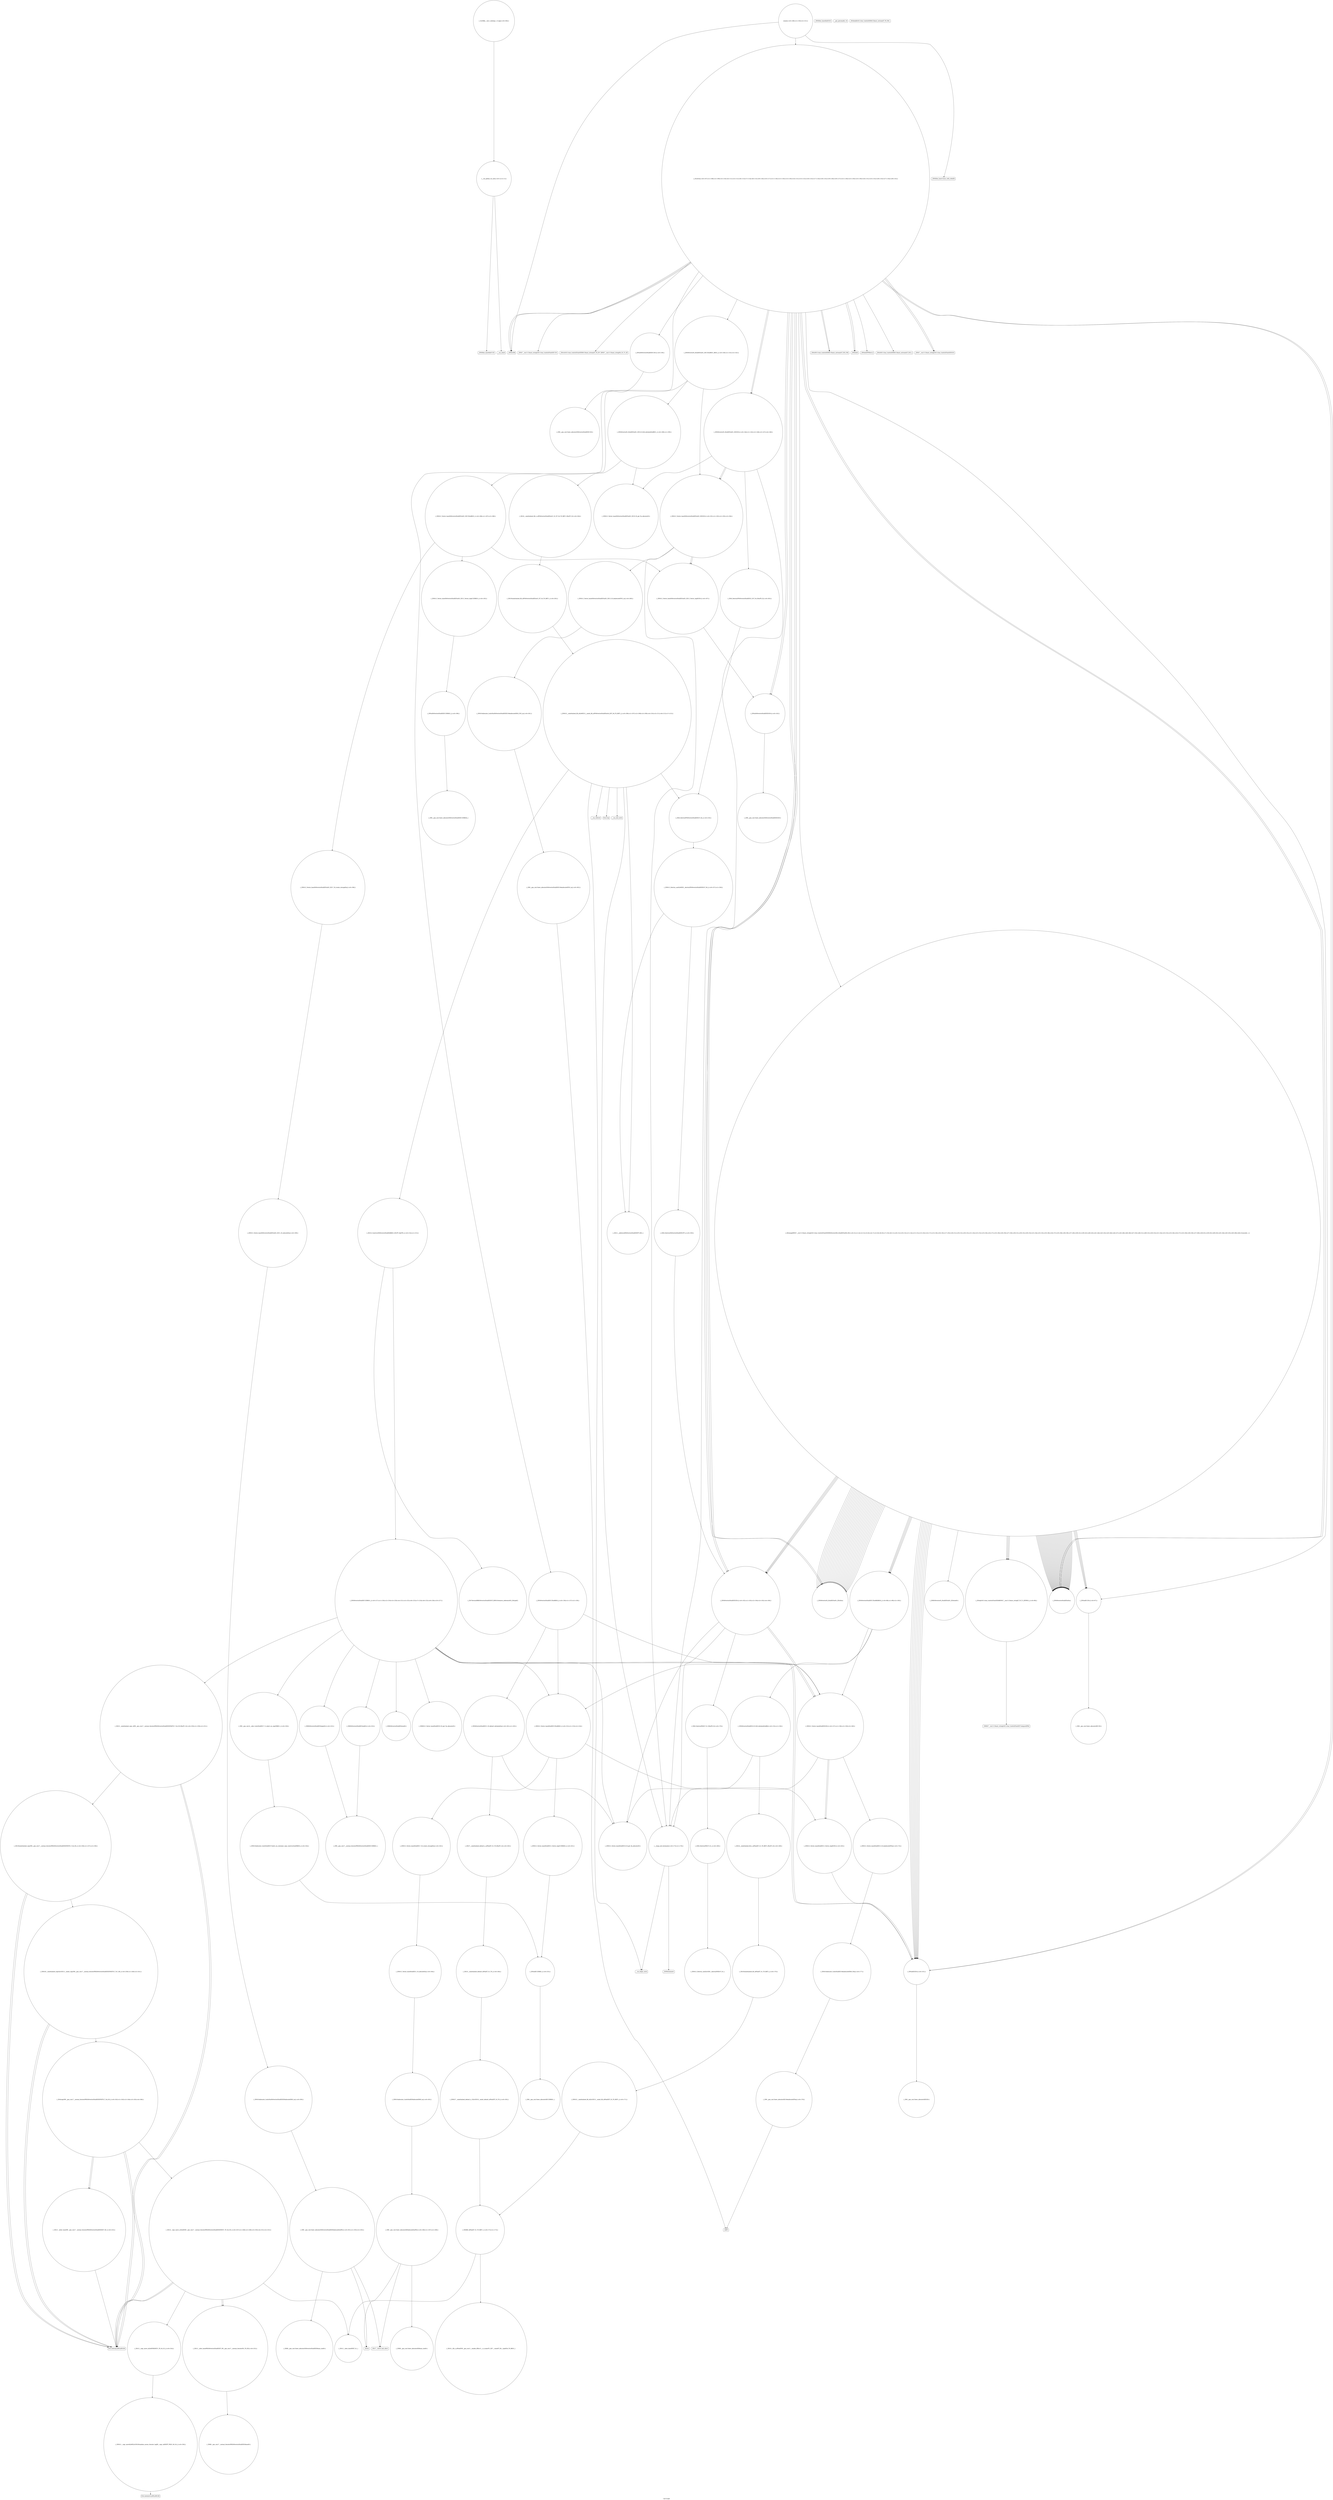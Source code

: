 digraph "Call Graph" {
	label="Call Graph";

	Node0x5597f34d0af0 [shape=record,shape=circle,label="{__cxx_global_var_init|{<s0>1|<s1>2}}"];
	Node0x5597f34d0af0:s0 -> Node0x5597f34d0b70[color=black];
	Node0x5597f34d0af0:s1 -> Node0x5597f377adf0[color=black];
	Node0x5597f377e990 [shape=record,shape=Mrecord,label="{__cxa_end_catch}"];
	Node0x5597f377aff0 [shape=record,shape=circle,label="{_ZNSaIiEC2Ev|{<s0>97}}"];
	Node0x5597f377aff0:s0 -> Node0x5597f377bc70[color=black];
	Node0x5597f377c4f0 [shape=record,shape=circle,label="{_ZSt22__uninitialized_copy_aIN9__gnu_cxx17__normal_iteratorIPKiSt6vectorIiSaIiEEEEPiiET0_T_SA_S9_RSaIT1_E|{<s0>229|<s1>230|<s2>231}}"];
	Node0x5597f377c4f0:s0 -> Node0x5597f377c7f0[color=black];
	Node0x5597f377c4f0:s1 -> Node0x5597f377c7f0[color=black];
	Node0x5597f377c4f0:s2 -> Node0x5597f377c770[color=black];
	Node0x5597f377b370 [shape=record,shape=circle,label="{_Z5solvei|{<s0>107|<s1>108|<s2>109|<s3>110|<s4>111|<s5>112|<s6>113|<s7>114|<s8>115|<s9>116|<s10>117|<s11>118|<s12>119|<s13>120|<s14>121|<s15>122|<s16>123|<s17>124|<s18>125|<s19>126|<s20>127|<s21>128|<s22>129|<s23>130|<s24>131|<s25>132|<s26>133|<s27>134|<s28>135}}"];
	Node0x5597f377b370:s0 -> Node0x5597f377b3f0[color=black];
	Node0x5597f377b370:s1 -> Node0x5597f377b4f0[color=black];
	Node0x5597f377b370:s2 -> Node0x5597f377b470[color=black];
	Node0x5597f377b370:s3 -> Node0x5597f377aff0[color=black];
	Node0x5597f377b370:s4 -> Node0x5597f377b570[color=black];
	Node0x5597f377b370:s5 -> Node0x5597f377b5f0[color=black];
	Node0x5597f377b370:s6 -> Node0x5597f377b670[color=black];
	Node0x5597f377b370:s7 -> Node0x5597f377b6f0[color=black];
	Node0x5597f377b370:s8 -> Node0x5597f377b2f0[color=black];
	Node0x5597f377b370:s9 -> Node0x5597f377b170[color=black];
	Node0x5597f377b370:s10 -> Node0x5597f377b1f0[color=black];
	Node0x5597f377b370:s11 -> Node0x5597f377b270[color=black];
	Node0x5597f377b370:s12 -> Node0x5597f377b4f0[color=black];
	Node0x5597f377b370:s13 -> Node0x5597f377b6f0[color=black];
	Node0x5597f377b370:s14 -> Node0x5597f377b2f0[color=black];
	Node0x5597f377b370:s15 -> Node0x5597f377b170[color=black];
	Node0x5597f377b370:s16 -> Node0x5597f377b9f0[color=black];
	Node0x5597f377b370:s17 -> Node0x5597f377ae70[color=black];
	Node0x5597f377b370:s18 -> Node0x5597f377b770[color=black];
	Node0x5597f377b370:s19 -> Node0x5597f377b7f0[color=black];
	Node0x5597f377b370:s20 -> Node0x5597f377b770[color=black];
	Node0x5597f377b370:s21 -> Node0x5597f377b870[color=black];
	Node0x5597f377b370:s22 -> Node0x5597f377b1f0[color=black];
	Node0x5597f377b370:s23 -> Node0x5597f377b270[color=black];
	Node0x5597f377b370:s24 -> Node0x5597f377b7f0[color=black];
	Node0x5597f377b370:s25 -> Node0x5597f377b970[color=black];
	Node0x5597f377b370:s26 -> Node0x5597f377b9f0[color=black];
	Node0x5597f377b370:s27 -> Node0x5597f377ba70[color=black];
	Node0x5597f377b370:s28 -> Node0x5597f377ba70[color=black];
	Node0x5597f377c870 [shape=record,shape=circle,label="{_ZNSt20__uninitialized_copyILb1EE13__uninit_copyIN9__gnu_cxx17__normal_iteratorIPKiSt6vectorIiSaIiEEEEPiEET0_T_SC_SB_|{<s0>239|<s1>240|<s2>241}}"];
	Node0x5597f377c870:s0 -> Node0x5597f377c7f0[color=black];
	Node0x5597f377c870:s1 -> Node0x5597f377c7f0[color=black];
	Node0x5597f377c870:s2 -> Node0x5597f377c8f0[color=black];
	Node0x5597f377b6f0 [shape=record,shape=circle,label="{_ZNSaISt6vectorIiSaIiEEED2Ev|{<s0>143}}"];
	Node0x5597f377b6f0:s0 -> Node0x5597f377df10[color=black];
	Node0x5597f377cbf0 [shape=record,shape=Mrecord,label="{llvm.memmove.p0i8.p0i8.i64}"];
	Node0x5597f377ba70 [shape=record,shape=Mrecord,label="{_ZNSt7__cxx1112basic_stringIcSt11char_traitsIcESaIcEED1Ev}"];
	Node0x5597f377cf70 [shape=record,shape=circle,label="{_ZN9__gnu_cxx13new_allocatorISt6vectorIiSaIiEEE10deallocateEPS3_m|{<s0>262}}"];
	Node0x5597f377cf70:s0 -> Node0x5597f377da90[color=black];
	Node0x5597f377bdf0 [shape=record,shape=circle,label="{_ZNSt6vectorIiSaIiEE18_M_fill_initializeEmRKi|{<s0>155|<s1>156}}"];
	Node0x5597f377bdf0:s0 -> Node0x5597f377d490[color=black];
	Node0x5597f377bdf0:s1 -> Node0x5597f377c3f0[color=black];
	Node0x5597f377c170 [shape=record,shape=circle,label="{_ZNSt16allocator_traitsISaIiEE8allocateERS0_m|{<s0>165}}"];
	Node0x5597f377c170:s0 -> Node0x5597f377c1f0[color=black];
	Node0x5597f377d510 [shape=record,shape=circle,label="{_ZSt20uninitialized_fill_nIPimiET_S1_T0_RKT1_|{<s0>170}}"];
	Node0x5597f377d510:s0 -> Node0x5597f377d590[color=black];
	Node0x5597f377d890 [shape=record,shape=Mrecord,label="{__cxa_begin_catch}"];
	Node0x5597f377dc10 [shape=record,shape=circle,label="{_ZNSt12_Destroy_auxILb1EE9__destroyIPiEEvT_S3_}"];
	Node0x5597f377df90 [shape=record,shape=circle,label="{_ZNSt12_Vector_baseISt6vectorIiSaIiEESaIS2_EEC2EmRKS3_|{<s0>186|<s1>187|<s2>188}}"];
	Node0x5597f377df90:s0 -> Node0x5597f377e110[color=black];
	Node0x5597f377df90:s1 -> Node0x5597f377e190[color=black];
	Node0x5597f377df90:s2 -> Node0x5597f377e210[color=black];
	Node0x5597f377e310 [shape=record,shape=circle,label="{_ZN9__gnu_cxx13new_allocatorISt6vectorIiSaIiEEEC2ERKS4_}"];
	Node0x5597f377e690 [shape=record,shape=circle,label="{_ZSt20uninitialized_fill_nIPSt6vectorIiSaIiEEmS2_ET_S4_T0_RKT1_|{<s0>205}}"];
	Node0x5597f377e690:s0 -> Node0x5597f377e710[color=black];
	Node0x5597f34d0b70 [shape=record,shape=Mrecord,label="{_ZNSt8ios_base4InitC1Ev}"];
	Node0x5597f377ea10 [shape=record,shape=Mrecord,label="{llvm.trap}"];
	Node0x5597f377b070 [shape=record,shape=circle,label="{_ZNSt6vectorIiSaIiEEC2EmRKiRKS0_|{<s0>98|<s1>99|<s2>100}}"];
	Node0x5597f377b070:s0 -> Node0x5597f377bd70[color=black];
	Node0x5597f377b070:s1 -> Node0x5597f377bdf0[color=black];
	Node0x5597f377b070:s2 -> Node0x5597f377be70[color=black];
	Node0x5597f377c570 [shape=record,shape=circle,label="{_ZNKSt6vectorIiSaIiEE5beginEv|{<s0>232}}"];
	Node0x5597f377c570:s0 -> Node0x5597f377ccf0[color=black];
	Node0x5597f377b3f0 [shape=record,shape=Mrecord,label="{_ZNSt7__cxx1112basic_stringIcSt11char_traitsIcESaIcEEC1Ev}"];
	Node0x5597f377c8f0 [shape=record,shape=circle,label="{_ZSt4copyIN9__gnu_cxx17__normal_iteratorIPKiSt6vectorIiSaIiEEEEPiET0_T_SA_S9_|{<s0>242|<s1>243|<s2>244|<s3>245|<s4>246}}"];
	Node0x5597f377c8f0:s0 -> Node0x5597f377c7f0[color=black];
	Node0x5597f377c8f0:s1 -> Node0x5597f377c9f0[color=black];
	Node0x5597f377c8f0:s2 -> Node0x5597f377c7f0[color=black];
	Node0x5597f377c8f0:s3 -> Node0x5597f377c9f0[color=black];
	Node0x5597f377c8f0:s4 -> Node0x5597f377c970[color=black];
	Node0x5597f377b770 [shape=record,shape=Mrecord,label="{_ZStlsISt11char_traitsIcEERSt13basic_ostreamIcT_ES5_PKc}"];
	Node0x5597f377cc70 [shape=record,shape=circle,label="{_ZNK9__gnu_cxx17__normal_iteratorIPKiSt6vectorIiSaIiEEE4baseEv}"];
	Node0x5597f377baf0 [shape=record,shape=circle,label="{main|{<s0>149|<s1>150|<s2>151}}"];
	Node0x5597f377baf0:s0 -> Node0x5597f377bb70[color=black];
	Node0x5597f377baf0:s1 -> Node0x5597f377b4f0[color=black];
	Node0x5597f377baf0:s2 -> Node0x5597f377b370[color=black];
	Node0x5597f377cff0 [shape=record,shape=circle,label="{_ZSt8_DestroyIPSt6vectorIiSaIiEES2_EvT_S4_RSaIT0_E|{<s0>263}}"];
	Node0x5597f377cff0:s0 -> Node0x5597f377e890[color=black];
	Node0x5597f377be70 [shape=record,shape=circle,label="{_ZNSt12_Vector_baseIiSaIiEED2Ev|{<s0>157|<s1>158|<s2>159|<s3>160}}"];
	Node0x5597f377be70:s0 -> Node0x5597f377d790[color=black];
	Node0x5597f377be70:s1 -> Node0x5597f377bff0[color=black];
	Node0x5597f377be70:s2 -> Node0x5597f377bff0[color=black];
	Node0x5597f377be70:s3 -> Node0x5597f377d810[color=black];
	Node0x5597f377c1f0 [shape=record,shape=circle,label="{_ZN9__gnu_cxx13new_allocatorIiE8allocateEmPKv|{<s0>166|<s1>167|<s2>168}}"];
	Node0x5597f377c1f0:s0 -> Node0x5597f377c270[color=black];
	Node0x5597f377c1f0:s1 -> Node0x5597f377c2f0[color=black];
	Node0x5597f377c1f0:s2 -> Node0x5597f377c370[color=black];
	Node0x5597f377d590 [shape=record,shape=circle,label="{_ZNSt22__uninitialized_fill_nILb1EE15__uninit_fill_nIPimiEET_S3_T0_RKT1_|{<s0>171}}"];
	Node0x5597f377d590:s0 -> Node0x5597f377d610[color=black];
	Node0x5597f377d910 [shape=record,shape=Mrecord,label="{_ZSt9terminatev}"];
	Node0x5597f377dc90 [shape=record,shape=circle,label="{_ZNSt6vectorIiSaIiEE21_M_default_initializeEm|{<s0>181|<s1>182}}"];
	Node0x5597f377dc90:s0 -> Node0x5597f377d490[color=black];
	Node0x5597f377dc90:s1 -> Node0x5597f377dd10[color=black];
	Node0x5597f377e010 [shape=record,shape=circle,label="{_ZNSt6vectorIS_IiSaIiEESaIS1_EE18_M_fill_initializeEmRKS1_|{<s0>189|<s1>190}}"];
	Node0x5597f377e010:s0 -> Node0x5597f377e610[color=black];
	Node0x5597f377e010:s1 -> Node0x5597f377e590[color=black];
	Node0x5597f377e390 [shape=record,shape=circle,label="{_ZNSt12_Vector_baseISt6vectorIiSaIiEESaIS2_EE11_M_allocateEm|{<s0>199}}"];
	Node0x5597f377e390:s0 -> Node0x5597f377e410[color=black];
	Node0x5597f377e710 [shape=record,shape=circle,label="{_ZNSt22__uninitialized_fill_nILb0EE15__uninit_fill_nIPSt6vectorIiSaIiEEmS4_EET_S6_T0_RKT1_|{<s0>206|<s1>207|<s2>208|<s3>209|<s4>210|<s5>211|<s6>212|<s7>213}}"];
	Node0x5597f377e710:s0 -> Node0x5597f377e810[color=black];
	Node0x5597f377e710:s1 -> Node0x5597f377e790[color=black];
	Node0x5597f377e710:s2 -> Node0x5597f377d890[color=black];
	Node0x5597f377e710:s3 -> Node0x5597f377e890[color=black];
	Node0x5597f377e710:s4 -> Node0x5597f377e910[color=black];
	Node0x5597f377e710:s5 -> Node0x5597f377e990[color=black];
	Node0x5597f377e710:s6 -> Node0x5597f377ea10[color=black];
	Node0x5597f377e710:s7 -> Node0x5597f377d810[color=black];
	Node0x5597f377ad70 [shape=record,shape=Mrecord,label="{_ZNSt8ios_base4InitD1Ev}"];
	Node0x5597f377ea90 [shape=record,shape=circle,label="{_ZSt7forwardIRKSt6vectorIiSaIiEEEOT_RNSt16remove_referenceIS5_E4typeE}"];
	Node0x5597f377b0f0 [shape=record,shape=Mrecord,label="{__gxx_personality_v0}"];
	Node0x5597f377c5f0 [shape=record,shape=circle,label="{_ZNKSt6vectorIiSaIiEE3endEv|{<s0>233}}"];
	Node0x5597f377c5f0:s0 -> Node0x5597f377ccf0[color=black];
	Node0x5597f377b470 [shape=record,shape=Mrecord,label="{_ZStrsIcSt11char_traitsIcESaIcEERSt13basic_istreamIT_T0_ES7_RNSt7__cxx1112basic_stringIS4_S5_T1_EE}"];
	Node0x5597f377c970 [shape=record,shape=circle,label="{_ZSt14__copy_move_a2ILb0EN9__gnu_cxx17__normal_iteratorIPKiSt6vectorIiSaIiEEEEPiET1_T0_SA_S9_|{<s0>247|<s1>248|<s2>249|<s3>250|<s4>251|<s5>252}}"];
	Node0x5597f377c970:s0 -> Node0x5597f377c7f0[color=black];
	Node0x5597f377c970:s1 -> Node0x5597f377caf0[color=black];
	Node0x5597f377c970:s2 -> Node0x5597f377c7f0[color=black];
	Node0x5597f377c970:s3 -> Node0x5597f377caf0[color=black];
	Node0x5597f377c970:s4 -> Node0x5597f377d710[color=black];
	Node0x5597f377c970:s5 -> Node0x5597f377ca70[color=black];
	Node0x5597f377b7f0 [shape=record,shape=Mrecord,label="{_ZNSolsEi}"];
	Node0x5597f377ccf0 [shape=record,shape=circle,label="{_ZN9__gnu_cxx17__normal_iteratorIPKiSt6vectorIiSaIiEEEC2ERKS2_}"];
	Node0x5597f377bb70 [shape=record,shape=Mrecord,label="{_ZNSt8ios_base15sync_with_stdioEb}"];
	Node0x5597f377d070 [shape=record,shape=circle,label="{_GLOBAL__sub_I_zizhong_1_0.cpp|{<s0>264}}"];
	Node0x5597f377d070:s0 -> Node0x5597f34d0af0[color=black];
	Node0x5597f377bef0 [shape=record,shape=circle,label="{_ZNSt12_Vector_baseIiSaIiEE12_Vector_implC2ERKS0_|{<s0>161}}"];
	Node0x5597f377bef0:s0 -> Node0x5597f377c6f0[color=black];
	Node0x5597f377c270 [shape=record,shape=circle,label="{_ZNK9__gnu_cxx13new_allocatorIiE8max_sizeEv}"];
	Node0x5597f377d610 [shape=record,shape=circle,label="{_ZSt6fill_nIPimiET_S1_T0_RKT1_|{<s0>172|<s1>173}}"];
	Node0x5597f377d610:s0 -> Node0x5597f377d710[color=black];
	Node0x5597f377d610:s1 -> Node0x5597f377d690[color=black];
	Node0x5597f377d990 [shape=record,shape=circle,label="{_ZNSt16allocator_traitsISaIiEE10deallocateERS0_Pim|{<s0>177}}"];
	Node0x5597f377d990:s0 -> Node0x5597f377da10[color=black];
	Node0x5597f377dd10 [shape=record,shape=circle,label="{_ZSt27__uninitialized_default_n_aIPimiET_S1_T0_RSaIT1_E|{<s0>183}}"];
	Node0x5597f377dd10:s0 -> Node0x5597f377dd90[color=black];
	Node0x5597f377e090 [shape=record,shape=circle,label="{_ZNSt12_Vector_baseISt6vectorIiSaIiEESaIS2_EED2Ev|{<s0>191|<s1>192|<s2>193|<s3>194}}"];
	Node0x5597f377e090:s0 -> Node0x5597f377ce70[color=black];
	Node0x5597f377e090:s1 -> Node0x5597f377e210[color=black];
	Node0x5597f377e090:s2 -> Node0x5597f377e210[color=black];
	Node0x5597f377e090:s3 -> Node0x5597f377d810[color=black];
	Node0x5597f377e410 [shape=record,shape=circle,label="{_ZNSt16allocator_traitsISaISt6vectorIiSaIiEEEE8allocateERS3_m|{<s0>200}}"];
	Node0x5597f377e410:s0 -> Node0x5597f377e490[color=black];
	Node0x5597f377e790 [shape=record,shape=circle,label="{_ZSt10_ConstructISt6vectorIiSaIiEEJRKS2_EEvPT_DpOT0_|{<s0>214|<s1>215}}"];
	Node0x5597f377e790:s0 -> Node0x5597f377ea90[color=black];
	Node0x5597f377e790:s1 -> Node0x5597f377eb10[color=black];
	Node0x5597f377adf0 [shape=record,shape=Mrecord,label="{__cxa_atexit}"];
	Node0x5597f377eb10 [shape=record,shape=circle,label="{_ZNSt6vectorIiSaIiEEC2ERKS1_|{<s0>217|<s1>218|<s2>219|<s3>220|<s4>221|<s5>222|<s6>223|<s7>224|<s8>225|<s9>226|<s10>227}}"];
	Node0x5597f377eb10:s0 -> Node0x5597f377eb90[color=black];
	Node0x5597f377eb10:s1 -> Node0x5597f377c470[color=black];
	Node0x5597f377eb10:s2 -> Node0x5597f377ec10[color=black];
	Node0x5597f377eb10:s3 -> Node0x5597f377bd70[color=black];
	Node0x5597f377eb10:s4 -> Node0x5597f377b170[color=black];
	Node0x5597f377eb10:s5 -> Node0x5597f377c570[color=black];
	Node0x5597f377eb10:s6 -> Node0x5597f377c5f0[color=black];
	Node0x5597f377eb10:s7 -> Node0x5597f377d490[color=black];
	Node0x5597f377eb10:s8 -> Node0x5597f377c4f0[color=black];
	Node0x5597f377eb10:s9 -> Node0x5597f377b170[color=black];
	Node0x5597f377eb10:s10 -> Node0x5597f377be70[color=black];
	Node0x5597f377b170 [shape=record,shape=circle,label="{_ZNSaIiED2Ev|{<s0>101}}"];
	Node0x5597f377b170:s0 -> Node0x5597f377bcf0[color=black];
	Node0x5597f377c670 [shape=record,shape=circle,label="{_ZNSt16allocator_traitsISaIiEE37select_on_container_copy_constructionERKS0_|{<s0>234}}"];
	Node0x5597f377c670:s0 -> Node0x5597f377c6f0[color=black];
	Node0x5597f377b4f0 [shape=record,shape=Mrecord,label="{_ZNSirsERi}"];
	Node0x5597f377c9f0 [shape=record,shape=circle,label="{_ZSt12__miter_baseIN9__gnu_cxx17__normal_iteratorIPKiSt6vectorIiSaIiEEEEET_S8_|{<s0>253}}"];
	Node0x5597f377c9f0:s0 -> Node0x5597f377c7f0[color=black];
	Node0x5597f377b870 [shape=record,shape=Mrecord,label="{_ZNSolsEPFRSoS_E}"];
	Node0x5597f377cd70 [shape=record,shape=circle,label="{_ZNSt12_Destroy_auxILb0EE9__destroyIPSt6vectorIiSaIiEEEEvT_S6_|{<s0>257|<s1>258}}"];
	Node0x5597f377cd70:s0 -> Node0x5597f377e810[color=black];
	Node0x5597f377cd70:s1 -> Node0x5597f377cdf0[color=black];
	Node0x5597f377bbf0 [shape=record,shape=Mrecord,label="{_ZNKSt7__cxx1112basic_stringIcSt11char_traitsIcESaIcEE7compareEPKc}"];
	Node0x5597f377bf70 [shape=record,shape=circle,label="{_ZNSt12_Vector_baseIiSaIiEE17_M_create_storageEm|{<s0>162}}"];
	Node0x5597f377bf70:s0 -> Node0x5597f377c0f0[color=black];
	Node0x5597f377c2f0 [shape=record,shape=Mrecord,label="{_ZSt17__throw_bad_allocv}"];
	Node0x5597f377d690 [shape=record,shape=circle,label="{_ZSt10__fill_n_aIPimiEN9__gnu_cxx11__enable_ifIXsr11__is_scalarIT1_EE7__valueET_E6__typeES4_T0_RKS3_}"];
	Node0x5597f377da10 [shape=record,shape=circle,label="{_ZN9__gnu_cxx13new_allocatorIiE10deallocateEPim|{<s0>178}}"];
	Node0x5597f377da10:s0 -> Node0x5597f377da90[color=black];
	Node0x5597f377dd90 [shape=record,shape=circle,label="{_ZSt25__uninitialized_default_nIPimET_S1_T0_|{<s0>184}}"];
	Node0x5597f377dd90:s0 -> Node0x5597f377de10[color=black];
	Node0x5597f377e110 [shape=record,shape=circle,label="{_ZNSt12_Vector_baseISt6vectorIiSaIiEESaIS2_EE12_Vector_implC2ERKS3_|{<s0>195}}"];
	Node0x5597f377e110:s0 -> Node0x5597f377e290[color=black];
	Node0x5597f377e490 [shape=record,shape=circle,label="{_ZN9__gnu_cxx13new_allocatorISt6vectorIiSaIiEEE8allocateEmPKv|{<s0>201|<s1>202|<s2>203}}"];
	Node0x5597f377e490:s0 -> Node0x5597f377e510[color=black];
	Node0x5597f377e490:s1 -> Node0x5597f377c2f0[color=black];
	Node0x5597f377e490:s2 -> Node0x5597f377c370[color=black];
	Node0x5597f377e810 [shape=record,shape=circle,label="{_ZSt11__addressofISt6vectorIiSaIiEEEPT_RS3_}"];
	Node0x5597f377ae70 [shape=record,shape=circle,label="{_Z6changeRNSt7__cxx1112basic_stringIcSt11char_traitsIcESaIcEEERSt6vectorIS6_IiSaIiEESaIS8_EE|{<s0>3|<s1>4|<s2>5|<s3>6|<s4>7|<s5>8|<s6>9|<s7>10|<s8>11|<s9>12|<s10>13|<s11>14|<s12>15|<s13>16|<s14>17|<s15>18|<s16>19|<s17>20|<s18>21|<s19>22|<s20>23|<s21>24|<s22>25|<s23>26|<s24>27|<s25>28|<s26>29|<s27>30|<s28>31|<s29>32|<s30>33|<s31>34|<s32>35|<s33>36|<s34>37|<s35>38|<s36>39|<s37>40|<s38>41|<s39>42|<s40>43|<s41>44|<s42>45|<s43>46|<s44>47|<s45>48|<s46>49|<s47>50|<s48>51|<s49>52|<s50>53|<s51>54|<s52>55|<s53>56|<s54>57|<s55>58|<s56>59|<s57>60|<s58>61|<s59>62|<s60>63|<s61>64|<s62>65|<s63>66|<s64>truncated...}}"];
	Node0x5597f377ae70:s0 -> Node0x5597f377aef0[color=black];
	Node0x5597f377ae70:s1 -> Node0x5597f377af70[color=black];
	Node0x5597f377ae70:s2 -> Node0x5597f377aff0[color=black];
	Node0x5597f377ae70:s3 -> Node0x5597f377b070[color=black];
	Node0x5597f377ae70:s4 -> Node0x5597f377b170[color=black];
	Node0x5597f377ae70:s5 -> Node0x5597f377b1f0[color=black];
	Node0x5597f377ae70:s6 -> Node0x5597f377b270[color=black];
	Node0x5597f377ae70:s7 -> Node0x5597f377b170[color=black];
	Node0x5597f377ae70:s8 -> Node0x5597f377b1f0[color=black];
	Node0x5597f377ae70:s9 -> Node0x5597f377b270[color=black];
	Node0x5597f377ae70:s10 -> Node0x5597f377b1f0[color=black];
	Node0x5597f377ae70:s11 -> Node0x5597f377b270[color=black];
	Node0x5597f377ae70:s12 -> Node0x5597f377b1f0[color=black];
	Node0x5597f377ae70:s13 -> Node0x5597f377b270[color=black];
	Node0x5597f377ae70:s14 -> Node0x5597f377b1f0[color=black];
	Node0x5597f377ae70:s15 -> Node0x5597f377b270[color=black];
	Node0x5597f377ae70:s16 -> Node0x5597f377b270[color=black];
	Node0x5597f377ae70:s17 -> Node0x5597f377b1f0[color=black];
	Node0x5597f377ae70:s18 -> Node0x5597f377b270[color=black];
	Node0x5597f377ae70:s19 -> Node0x5597f377b270[color=black];
	Node0x5597f377ae70:s20 -> Node0x5597f377b270[color=black];
	Node0x5597f377ae70:s21 -> Node0x5597f377b1f0[color=black];
	Node0x5597f377ae70:s22 -> Node0x5597f377b270[color=black];
	Node0x5597f377ae70:s23 -> Node0x5597f377b2f0[color=black];
	Node0x5597f377ae70:s24 -> Node0x5597f377af70[color=black];
	Node0x5597f377ae70:s25 -> Node0x5597f377aff0[color=black];
	Node0x5597f377ae70:s26 -> Node0x5597f377b070[color=black];
	Node0x5597f377ae70:s27 -> Node0x5597f377b170[color=black];
	Node0x5597f377ae70:s28 -> Node0x5597f377b1f0[color=black];
	Node0x5597f377ae70:s29 -> Node0x5597f377b270[color=black];
	Node0x5597f377ae70:s30 -> Node0x5597f377b170[color=black];
	Node0x5597f377ae70:s31 -> Node0x5597f377b1f0[color=black];
	Node0x5597f377ae70:s32 -> Node0x5597f377b270[color=black];
	Node0x5597f377ae70:s33 -> Node0x5597f377b1f0[color=black];
	Node0x5597f377ae70:s34 -> Node0x5597f377b270[color=black];
	Node0x5597f377ae70:s35 -> Node0x5597f377b1f0[color=black];
	Node0x5597f377ae70:s36 -> Node0x5597f377b270[color=black];
	Node0x5597f377ae70:s37 -> Node0x5597f377b1f0[color=black];
	Node0x5597f377ae70:s38 -> Node0x5597f377b270[color=black];
	Node0x5597f377ae70:s39 -> Node0x5597f377b270[color=black];
	Node0x5597f377ae70:s40 -> Node0x5597f377b1f0[color=black];
	Node0x5597f377ae70:s41 -> Node0x5597f377b270[color=black];
	Node0x5597f377ae70:s42 -> Node0x5597f377b270[color=black];
	Node0x5597f377ae70:s43 -> Node0x5597f377b270[color=black];
	Node0x5597f377ae70:s44 -> Node0x5597f377b1f0[color=black];
	Node0x5597f377ae70:s45 -> Node0x5597f377b270[color=black];
	Node0x5597f377ae70:s46 -> Node0x5597f377b2f0[color=black];
	Node0x5597f377ae70:s47 -> Node0x5597f377af70[color=black];
	Node0x5597f377ae70:s48 -> Node0x5597f377aff0[color=black];
	Node0x5597f377ae70:s49 -> Node0x5597f377b070[color=black];
	Node0x5597f377ae70:s50 -> Node0x5597f377b170[color=black];
	Node0x5597f377ae70:s51 -> Node0x5597f377b1f0[color=black];
	Node0x5597f377ae70:s52 -> Node0x5597f377b270[color=black];
	Node0x5597f377ae70:s53 -> Node0x5597f377b170[color=black];
	Node0x5597f377ae70:s54 -> Node0x5597f377b1f0[color=black];
	Node0x5597f377ae70:s55 -> Node0x5597f377b270[color=black];
	Node0x5597f377ae70:s56 -> Node0x5597f377b1f0[color=black];
	Node0x5597f377ae70:s57 -> Node0x5597f377b270[color=black];
	Node0x5597f377ae70:s58 -> Node0x5597f377b1f0[color=black];
	Node0x5597f377ae70:s59 -> Node0x5597f377b270[color=black];
	Node0x5597f377ae70:s60 -> Node0x5597f377b1f0[color=black];
	Node0x5597f377ae70:s61 -> Node0x5597f377b270[color=black];
	Node0x5597f377ae70:s62 -> Node0x5597f377b270[color=black];
	Node0x5597f377ae70:s63 -> Node0x5597f377b1f0[color=black];
	Node0x5597f377ae70:s64 -> Node0x5597f377b270[color=black];
	Node0x5597f377ae70:s64 -> Node0x5597f377b270[color=black];
	Node0x5597f377ae70:s64 -> Node0x5597f377b270[color=black];
	Node0x5597f377ae70:s64 -> Node0x5597f377b1f0[color=black];
	Node0x5597f377ae70:s64 -> Node0x5597f377b270[color=black];
	Node0x5597f377ae70:s64 -> Node0x5597f377b2f0[color=black];
	Node0x5597f377ae70:s64 -> Node0x5597f377af70[color=black];
	Node0x5597f377ae70:s64 -> Node0x5597f377aff0[color=black];
	Node0x5597f377ae70:s64 -> Node0x5597f377b070[color=black];
	Node0x5597f377ae70:s64 -> Node0x5597f377b170[color=black];
	Node0x5597f377ae70:s64 -> Node0x5597f377b1f0[color=black];
	Node0x5597f377ae70:s64 -> Node0x5597f377b270[color=black];
	Node0x5597f377ae70:s64 -> Node0x5597f377b170[color=black];
	Node0x5597f377ae70:s64 -> Node0x5597f377b1f0[color=black];
	Node0x5597f377ae70:s64 -> Node0x5597f377b270[color=black];
	Node0x5597f377ae70:s64 -> Node0x5597f377b1f0[color=black];
	Node0x5597f377ae70:s64 -> Node0x5597f377b270[color=black];
	Node0x5597f377ae70:s64 -> Node0x5597f377b1f0[color=black];
	Node0x5597f377ae70:s64 -> Node0x5597f377b270[color=black];
	Node0x5597f377ae70:s64 -> Node0x5597f377b1f0[color=black];
	Node0x5597f377ae70:s64 -> Node0x5597f377b270[color=black];
	Node0x5597f377ae70:s64 -> Node0x5597f377b270[color=black];
	Node0x5597f377ae70:s64 -> Node0x5597f377b1f0[color=black];
	Node0x5597f377ae70:s64 -> Node0x5597f377b270[color=black];
	Node0x5597f377ae70:s64 -> Node0x5597f377b270[color=black];
	Node0x5597f377ae70:s64 -> Node0x5597f377b270[color=black];
	Node0x5597f377ae70:s64 -> Node0x5597f377b1f0[color=black];
	Node0x5597f377ae70:s64 -> Node0x5597f377b270[color=black];
	Node0x5597f377ae70:s64 -> Node0x5597f377b2f0[color=black];
	Node0x5597f377eb90 [shape=record,shape=circle,label="{_ZNKSt6vectorIiSaIiEE4sizeEv}"];
	Node0x5597f377b1f0 [shape=record,shape=circle,label="{_ZNSt6vectorIS_IiSaIiEESaIS1_EEixEm}"];
	Node0x5597f377c6f0 [shape=record,shape=circle,label="{_ZNSaIiEC2ERKS_|{<s0>235}}"];
	Node0x5597f377c6f0:s0 -> Node0x5597f377c070[color=black];
	Node0x5597f377b570 [shape=record,shape=circle,label="{_ZNSt6vectorIiSaIiEEC2EmRKS0_|{<s0>136|<s1>137|<s2>138}}"];
	Node0x5597f377b570:s0 -> Node0x5597f377bd70[color=black];
	Node0x5597f377b570:s1 -> Node0x5597f377dc90[color=black];
	Node0x5597f377b570:s2 -> Node0x5597f377be70[color=black];
	Node0x5597f377ca70 [shape=record,shape=circle,label="{_ZSt13__copy_move_aILb0EPKiPiET1_T0_S4_S3_|{<s0>254}}"];
	Node0x5597f377ca70:s0 -> Node0x5597f377cb70[color=black];
	Node0x5597f377b8f0 [shape=record,shape=Mrecord,label="{_ZSt4endlIcSt11char_traitsIcEERSt13basic_ostreamIT_T0_ES6_}"];
	Node0x5597f377cdf0 [shape=record,shape=circle,label="{_ZSt8_DestroyISt6vectorIiSaIiEEEvPT_|{<s0>259}}"];
	Node0x5597f377cdf0:s0 -> Node0x5597f377b2f0[color=black];
	Node0x5597f377bc70 [shape=record,shape=circle,label="{_ZN9__gnu_cxx13new_allocatorIiEC2Ev}"];
	Node0x5597f377bff0 [shape=record,shape=circle,label="{_ZNSt12_Vector_baseIiSaIiEE12_Vector_implD2Ev|{<s0>163}}"];
	Node0x5597f377bff0:s0 -> Node0x5597f377b170[color=black];
	Node0x5597f377c370 [shape=record,shape=Mrecord,label="{_Znwm}"];
	Node0x5597f377d710 [shape=record,shape=circle,label="{_ZSt12__niter_baseIPiET_S1_}"];
	Node0x5597f377da90 [shape=record,shape=Mrecord,label="{_ZdlPv}"];
	Node0x5597f377de10 [shape=record,shape=circle,label="{_ZNSt27__uninitialized_default_n_1ILb1EE18__uninit_default_nIPimEET_S3_T0_|{<s0>185}}"];
	Node0x5597f377de10:s0 -> Node0x5597f377d610[color=black];
	Node0x5597f377e190 [shape=record,shape=circle,label="{_ZNSt12_Vector_baseISt6vectorIiSaIiEESaIS2_EE17_M_create_storageEm|{<s0>196}}"];
	Node0x5597f377e190:s0 -> Node0x5597f377e390[color=black];
	Node0x5597f377e510 [shape=record,shape=circle,label="{_ZNK9__gnu_cxx13new_allocatorISt6vectorIiSaIiEEE8max_sizeEv}"];
	Node0x5597f377e890 [shape=record,shape=circle,label="{_ZSt8_DestroyIPSt6vectorIiSaIiEEEvT_S4_|{<s0>216}}"];
	Node0x5597f377e890:s0 -> Node0x5597f377cd70[color=black];
	Node0x5597f377aef0 [shape=record,shape=circle,label="{_ZNKSt6vectorIS_IiSaIiEESaIS1_EE4sizeEv}"];
	Node0x5597f377ec10 [shape=record,shape=circle,label="{_ZN9__gnu_cxx14__alloc_traitsISaIiEE17_S_select_on_copyERKS1_|{<s0>228}}"];
	Node0x5597f377ec10:s0 -> Node0x5597f377c670[color=black];
	Node0x5597f377b270 [shape=record,shape=circle,label="{_ZNSt6vectorIiSaIiEEixEm}"];
	Node0x5597f377c770 [shape=record,shape=circle,label="{_ZSt18uninitialized_copyIN9__gnu_cxx17__normal_iteratorIPKiSt6vectorIiSaIiEEEEPiET0_T_SA_S9_|{<s0>236|<s1>237|<s2>238}}"];
	Node0x5597f377c770:s0 -> Node0x5597f377c7f0[color=black];
	Node0x5597f377c770:s1 -> Node0x5597f377c7f0[color=black];
	Node0x5597f377c770:s2 -> Node0x5597f377c870[color=black];
	Node0x5597f377b5f0 [shape=record,shape=circle,label="{_ZNSaISt6vectorIiSaIiEEEC2Ev|{<s0>139}}"];
	Node0x5597f377b5f0:s0 -> Node0x5597f377de90[color=black];
	Node0x5597f377caf0 [shape=record,shape=circle,label="{_ZSt12__niter_baseIPKiSt6vectorIiSaIiEEET_N9__gnu_cxx17__normal_iteratorIS5_T0_EE|{<s0>255}}"];
	Node0x5597f377caf0:s0 -> Node0x5597f377cc70[color=black];
	Node0x5597f377b970 [shape=record,shape=Mrecord,label="{_ZStlsISt11char_traitsIcEERSt13basic_ostreamIcT_ES5_c}"];
	Node0x5597f377ce70 [shape=record,shape=circle,label="{_ZNSt12_Vector_baseISt6vectorIiSaIiEESaIS2_EE13_M_deallocateEPS2_m|{<s0>260}}"];
	Node0x5597f377ce70:s0 -> Node0x5597f377cef0[color=black];
	Node0x5597f377bcf0 [shape=record,shape=circle,label="{_ZN9__gnu_cxx13new_allocatorIiED2Ev}"];
	Node0x5597f377c070 [shape=record,shape=circle,label="{_ZN9__gnu_cxx13new_allocatorIiEC2ERKS1_}"];
	Node0x5597f377c3f0 [shape=record,shape=circle,label="{_ZSt24__uninitialized_fill_n_aIPimiiET_S1_T0_RKT1_RSaIT2_E|{<s0>169}}"];
	Node0x5597f377c3f0:s0 -> Node0x5597f377d510[color=black];
	Node0x5597f377d790 [shape=record,shape=circle,label="{_ZNSt12_Vector_baseIiSaIiEE13_M_deallocateEPim|{<s0>174}}"];
	Node0x5597f377d790:s0 -> Node0x5597f377d990[color=black];
	Node0x5597f377db10 [shape=record,shape=circle,label="{_ZSt8_DestroyIPiiEvT_S1_RSaIT0_E|{<s0>179}}"];
	Node0x5597f377db10:s0 -> Node0x5597f377db90[color=black];
	Node0x5597f377de90 [shape=record,shape=circle,label="{_ZN9__gnu_cxx13new_allocatorISt6vectorIiSaIiEEEC2Ev}"];
	Node0x5597f377e210 [shape=record,shape=circle,label="{_ZNSt12_Vector_baseISt6vectorIiSaIiEESaIS2_EE12_Vector_implD2Ev|{<s0>197}}"];
	Node0x5597f377e210:s0 -> Node0x5597f377b6f0[color=black];
	Node0x5597f377e590 [shape=record,shape=circle,label="{_ZSt24__uninitialized_fill_n_aIPSt6vectorIiSaIiEEmS2_S2_ET_S4_T0_RKT1_RSaIT2_E|{<s0>204}}"];
	Node0x5597f377e590:s0 -> Node0x5597f377e690[color=black];
	Node0x5597f377e910 [shape=record,shape=Mrecord,label="{__cxa_rethrow}"];
	Node0x5597f377af70 [shape=record,shape=circle,label="{_ZSteqIcSt11char_traitsIcESaIcEEbRKNSt7__cxx1112basic_stringIT_T0_T1_EEPKS5_|{<s0>96}}"];
	Node0x5597f377af70:s0 -> Node0x5597f377bbf0[color=black];
	Node0x5597f377c470 [shape=record,shape=circle,label="{_ZNKSt12_Vector_baseIiSaIiEE19_M_get_Tp_allocatorEv}"];
	Node0x5597f377b2f0 [shape=record,shape=circle,label="{_ZNSt6vectorIiSaIiEED2Ev|{<s0>102|<s1>103|<s2>104|<s3>105|<s4>106}}"];
	Node0x5597f377b2f0:s0 -> Node0x5597f377d490[color=black];
	Node0x5597f377b2f0:s1 -> Node0x5597f377db10[color=black];
	Node0x5597f377b2f0:s2 -> Node0x5597f377be70[color=black];
	Node0x5597f377b2f0:s3 -> Node0x5597f377be70[color=black];
	Node0x5597f377b2f0:s4 -> Node0x5597f377d810[color=black];
	Node0x5597f377c7f0 [shape=record,shape=Mrecord,label="{llvm.memcpy.p0i8.p0i8.i64}"];
	Node0x5597f377b670 [shape=record,shape=circle,label="{_ZNSt6vectorIS_IiSaIiEESaIS1_EEC2EmRKS1_RKS2_|{<s0>140|<s1>141|<s2>142}}"];
	Node0x5597f377b670:s0 -> Node0x5597f377df90[color=black];
	Node0x5597f377b670:s1 -> Node0x5597f377e010[color=black];
	Node0x5597f377b670:s2 -> Node0x5597f377e090[color=black];
	Node0x5597f377cb70 [shape=record,shape=circle,label="{_ZNSt11__copy_moveILb0ELb1ESt26random_access_iterator_tagE8__copy_mIiEEPT_PKS3_S6_S4_|{<s0>256}}"];
	Node0x5597f377cb70:s0 -> Node0x5597f377cbf0[color=black];
	Node0x5597f377b9f0 [shape=record,shape=circle,label="{_ZNSt6vectorIS_IiSaIiEESaIS1_EED2Ev|{<s0>144|<s1>145|<s2>146|<s3>147|<s4>148}}"];
	Node0x5597f377b9f0:s0 -> Node0x5597f377e610[color=black];
	Node0x5597f377b9f0:s1 -> Node0x5597f377cff0[color=black];
	Node0x5597f377b9f0:s2 -> Node0x5597f377e090[color=black];
	Node0x5597f377b9f0:s3 -> Node0x5597f377e090[color=black];
	Node0x5597f377b9f0:s4 -> Node0x5597f377d810[color=black];
	Node0x5597f377cef0 [shape=record,shape=circle,label="{_ZNSt16allocator_traitsISaISt6vectorIiSaIiEEEE10deallocateERS3_PS2_m|{<s0>261}}"];
	Node0x5597f377cef0:s0 -> Node0x5597f377cf70[color=black];
	Node0x5597f377bd70 [shape=record,shape=circle,label="{_ZNSt12_Vector_baseIiSaIiEEC2EmRKS0_|{<s0>152|<s1>153|<s2>154}}"];
	Node0x5597f377bd70:s0 -> Node0x5597f377bef0[color=black];
	Node0x5597f377bd70:s1 -> Node0x5597f377bf70[color=black];
	Node0x5597f377bd70:s2 -> Node0x5597f377bff0[color=black];
	Node0x5597f377c0f0 [shape=record,shape=circle,label="{_ZNSt12_Vector_baseIiSaIiEE11_M_allocateEm|{<s0>164}}"];
	Node0x5597f377c0f0:s0 -> Node0x5597f377c170[color=black];
	Node0x5597f377d490 [shape=record,shape=circle,label="{_ZNSt12_Vector_baseIiSaIiEE19_M_get_Tp_allocatorEv}"];
	Node0x5597f377d810 [shape=record,shape=circle,label="{__clang_call_terminate|{<s0>175|<s1>176}}"];
	Node0x5597f377d810:s0 -> Node0x5597f377d890[color=black];
	Node0x5597f377d810:s1 -> Node0x5597f377d910[color=black];
	Node0x5597f377db90 [shape=record,shape=circle,label="{_ZSt8_DestroyIPiEvT_S1_|{<s0>180}}"];
	Node0x5597f377db90:s0 -> Node0x5597f377dc10[color=black];
	Node0x5597f377df10 [shape=record,shape=circle,label="{_ZN9__gnu_cxx13new_allocatorISt6vectorIiSaIiEEED2Ev}"];
	Node0x5597f377e290 [shape=record,shape=circle,label="{_ZNSaISt6vectorIiSaIiEEEC2ERKS2_|{<s0>198}}"];
	Node0x5597f377e290:s0 -> Node0x5597f377e310[color=black];
	Node0x5597f377e610 [shape=record,shape=circle,label="{_ZNSt12_Vector_baseISt6vectorIiSaIiEESaIS2_EE19_M_get_Tp_allocatorEv}"];
}
